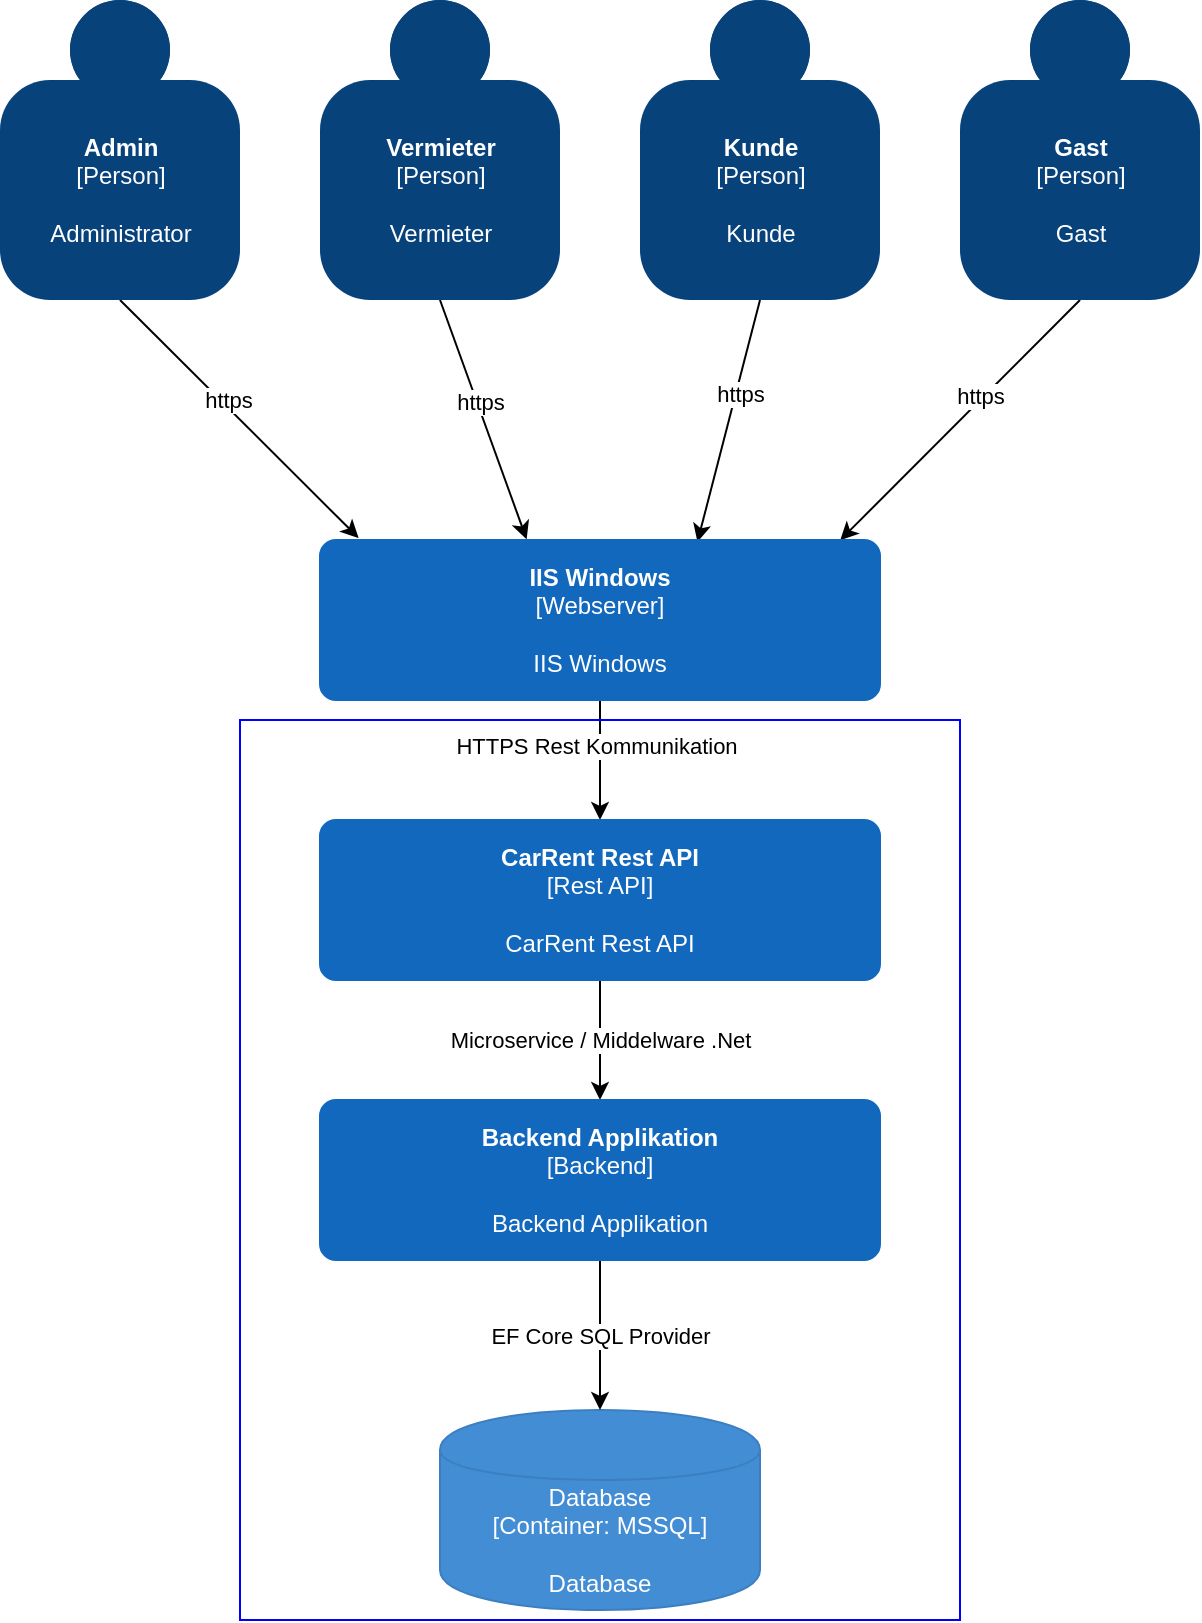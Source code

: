 <mxfile version="14.8.0" type="device" pages="2"><diagram name="Container" id="Xei_vMuEvEU8nqrqjB99"><mxGraphModel dx="1550" dy="777" grid="1" gridSize="10" guides="1" tooltips="1" connect="1" arrows="1" fold="1" page="1" pageScale="1" pageWidth="1169" pageHeight="827" math="0" shadow="0"><root><mxCell id="m2FCy_B-wcqTo34Nw7x0-0"/><mxCell id="m2FCy_B-wcqTo34Nw7x0-1" parent="m2FCy_B-wcqTo34Nw7x0-0"/><mxCell id="m2FCy_B-wcqTo34Nw7x0-2" style="edgeStyle=none;rounded=0;orthogonalLoop=1;jettySize=auto;html=1;exitX=0.5;exitY=1;exitDx=0;exitDy=0;exitPerimeter=0;entryX=0.069;entryY=-0.012;entryDx=0;entryDy=0;entryPerimeter=0;" parent="m2FCy_B-wcqTo34Nw7x0-1" source="m2FCy_B-wcqTo34Nw7x0-4" target="m2FCy_B-wcqTo34Nw7x0-16" edge="1"><mxGeometry relative="1" as="geometry"/></mxCell><mxCell id="m2FCy_B-wcqTo34Nw7x0-3" value="https" style="edgeLabel;html=1;align=center;verticalAlign=middle;resizable=0;points=[];" parent="m2FCy_B-wcqTo34Nw7x0-2" vertex="1" connectable="0"><mxGeometry x="-0.12" y="-4" relative="1" as="geometry"><mxPoint x="4.29" y="-5.28" as="offset"/></mxGeometry></mxCell><object placeholders="1" c4Name="Admin" c4Type="Person" c4Description="Administrator" label="&lt;b&gt;%c4Name%&lt;/b&gt;&lt;div&gt;[%c4Type%]&lt;/div&gt;&lt;br&gt;&lt;div&gt;%c4Description%&lt;/div&gt;" id="m2FCy_B-wcqTo34Nw7x0-4"><mxCell style="html=1;dashed=0;whitespace=wrap;fillColor=#08427b;strokeColor=none;fontColor=#ffffff;shape=mxgraph.c4.person;align=center;metaEdit=1;points=[[0.5,0,0],[1,0.5,0],[1,0.75,0],[0.75,1,0],[0.5,1,0],[0.25,1,0],[0,0.75,0],[0,0.5,0]];metaData={&quot;c4Type&quot;:{&quot;editable&quot;:false}};" parent="m2FCy_B-wcqTo34Nw7x0-1" vertex="1"><mxGeometry x="200" y="10" width="120" height="150" as="geometry"/></mxCell></object><mxCell id="m2FCy_B-wcqTo34Nw7x0-5" style="edgeStyle=none;rounded=0;orthogonalLoop=1;jettySize=auto;html=1;exitX=0.5;exitY=1;exitDx=0;exitDy=0;exitPerimeter=0;entryX=0.674;entryY=0.012;entryDx=0;entryDy=0;entryPerimeter=0;" parent="m2FCy_B-wcqTo34Nw7x0-1" source="m2FCy_B-wcqTo34Nw7x0-7" target="m2FCy_B-wcqTo34Nw7x0-16" edge="1"><mxGeometry relative="1" as="geometry"><mxPoint x="580" y="330" as="targetPoint"/><Array as="points"/></mxGeometry></mxCell><mxCell id="m2FCy_B-wcqTo34Nw7x0-6" value="https" style="edgeLabel;html=1;align=center;verticalAlign=middle;resizable=0;points=[];" parent="m2FCy_B-wcqTo34Nw7x0-5" vertex="1" connectable="0"><mxGeometry x="-0.368" y="-1" relative="1" as="geometry"><mxPoint x="1" y="9" as="offset"/></mxGeometry></mxCell><object placeholders="1" c4Name="Kunde" c4Type="Person" c4Description="Kunde" label="&lt;b&gt;%c4Name%&lt;/b&gt;&lt;div&gt;[%c4Type%]&lt;/div&gt;&lt;br&gt;&lt;div&gt;%c4Description%&lt;/div&gt;" id="m2FCy_B-wcqTo34Nw7x0-7"><mxCell style="html=1;dashed=0;whitespace=wrap;fillColor=#08427b;strokeColor=none;fontColor=#ffffff;shape=mxgraph.c4.person;align=center;metaEdit=1;points=[[0.5,0,0],[1,0.5,0],[1,0.75,0],[0.75,1,0],[0.5,1,0],[0.25,1,0],[0,0.75,0],[0,0.5,0]];metaData={&quot;c4Type&quot;:{&quot;editable&quot;:false}};" parent="m2FCy_B-wcqTo34Nw7x0-1" vertex="1"><mxGeometry x="520" y="10" width="120" height="150" as="geometry"/></mxCell></object><mxCell id="m2FCy_B-wcqTo34Nw7x0-8" style="edgeStyle=none;rounded=0;orthogonalLoop=1;jettySize=auto;html=1;exitX=0.5;exitY=1;exitDx=0;exitDy=0;exitPerimeter=0;entryX=0.369;entryY=-0.004;entryDx=0;entryDy=0;entryPerimeter=0;" parent="m2FCy_B-wcqTo34Nw7x0-1" source="m2FCy_B-wcqTo34Nw7x0-10" target="m2FCy_B-wcqTo34Nw7x0-16" edge="1"><mxGeometry relative="1" as="geometry"><mxPoint x="420" y="333" as="targetPoint"/><Array as="points"/></mxGeometry></mxCell><mxCell id="m2FCy_B-wcqTo34Nw7x0-9" value="https" style="edgeLabel;html=1;align=center;verticalAlign=middle;resizable=0;points=[];" parent="m2FCy_B-wcqTo34Nw7x0-8" vertex="1" connectable="0"><mxGeometry x="-0.092" y="1" relative="1" as="geometry"><mxPoint x="-1" y="-3" as="offset"/></mxGeometry></mxCell><object placeholders="1" c4Name="Vermieter" c4Type="Person" c4Description="Vermieter" label="&lt;b&gt;%c4Name%&lt;/b&gt;&lt;div&gt;[%c4Type%]&lt;/div&gt;&lt;br&gt;&lt;div&gt;%c4Description%&lt;/div&gt;" id="m2FCy_B-wcqTo34Nw7x0-10"><mxCell style="html=1;dashed=0;whitespace=wrap;fillColor=#08427b;strokeColor=none;fontColor=#ffffff;shape=mxgraph.c4.person;align=center;metaEdit=1;points=[[0.5,0,0],[1,0.5,0],[1,0.75,0],[0.75,1,0],[0.5,1,0],[0.25,1,0],[0,0.75,0],[0,0.5,0]];metaData={&quot;c4Type&quot;:{&quot;editable&quot;:false}};" parent="m2FCy_B-wcqTo34Nw7x0-1" vertex="1"><mxGeometry x="360" y="10" width="120" height="150" as="geometry"/></mxCell></object><mxCell id="m2FCy_B-wcqTo34Nw7x0-11" style="edgeStyle=none;rounded=0;orthogonalLoop=1;jettySize=auto;html=1;exitX=0.5;exitY=1;exitDx=0;exitDy=0;exitPerimeter=0;entryX=0.929;entryY=0.001;entryDx=0;entryDy=0;entryPerimeter=0;" parent="m2FCy_B-wcqTo34Nw7x0-1" source="m2FCy_B-wcqTo34Nw7x0-13" target="m2FCy_B-wcqTo34Nw7x0-16" edge="1"><mxGeometry relative="1" as="geometry"/></mxCell><mxCell id="m2FCy_B-wcqTo34Nw7x0-12" value="https" style="edgeLabel;html=1;align=center;verticalAlign=middle;resizable=0;points=[];" parent="m2FCy_B-wcqTo34Nw7x0-11" vertex="1" connectable="0"><mxGeometry x="-0.33" y="-1" relative="1" as="geometry"><mxPoint x="-9" y="8" as="offset"/></mxGeometry></mxCell><object placeholders="1" c4Name="Gast" c4Type="Person" c4Description="Gast" label="&lt;b&gt;%c4Name%&lt;/b&gt;&lt;div&gt;[%c4Type%]&lt;/div&gt;&lt;br&gt;&lt;div&gt;%c4Description%&lt;/div&gt;" id="m2FCy_B-wcqTo34Nw7x0-13"><mxCell style="html=1;dashed=0;whitespace=wrap;fillColor=#08427b;strokeColor=none;fontColor=#ffffff;shape=mxgraph.c4.person;align=center;metaEdit=1;points=[[0.5,0,0],[1,0.5,0],[1,0.75,0],[0.75,1,0],[0.5,1,0],[0.25,1,0],[0,0.75,0],[0,0.5,0]];metaData={&quot;c4Type&quot;:{&quot;editable&quot;:false}};" parent="m2FCy_B-wcqTo34Nw7x0-1" vertex="1"><mxGeometry x="680" y="10" width="120" height="150" as="geometry"/></mxCell></object><mxCell id="iqdtkf3ECZtfw9wwz2oA-0" style="edgeStyle=orthogonalEdgeStyle;rounded=0;orthogonalLoop=1;jettySize=auto;html=1;entryX=0.5;entryY=0;entryDx=0;entryDy=0;entryPerimeter=0;" parent="m2FCy_B-wcqTo34Nw7x0-1" source="m2FCy_B-wcqTo34Nw7x0-16" target="LR0wOOOALzMg__HeK3IG-0" edge="1"><mxGeometry relative="1" as="geometry"/></mxCell><mxCell id="iqdtkf3ECZtfw9wwz2oA-1" value="HTTPS Rest Kommunikation" style="edgeLabel;html=1;align=center;verticalAlign=middle;resizable=0;points=[];" parent="iqdtkf3ECZtfw9wwz2oA-0" vertex="1" connectable="0"><mxGeometry x="-0.255" y="-2" relative="1" as="geometry"><mxPoint as="offset"/></mxGeometry></mxCell><object c4Name="IIS Windows" c4Description="IIS Windows" label="&lt;b&gt;%c4Name%&lt;/b&gt;&lt;div&gt;[%c4Type%]&lt;/div&gt;&lt;br&gt;&lt;div&gt;%c4Description%&lt;/div&gt;" RestAPI="WebApplication" placeholders="1" c4Type="Webserver" id="m2FCy_B-wcqTo34Nw7x0-16"><mxCell style="rounded=1;whiteSpace=wrap;html=1;labelBackgroundColor=none;fillColor=#1168BD;fontColor=#ffffff;align=center;arcSize=10;strokeColor=#1168BD;metaEdit=1;metaData={&quot;c4Type&quot;:{&quot;editable&quot;:false}};points=[[0.25,0,0],[0.5,0,0],[0.75,0,0],[1,0.25,0],[1,0.5,0],[1,0.75,0],[0.75,1,0],[0.5,1,0],[0.25,1,0],[0,0.75,0],[0,0.5,0],[0,0.25,0]];" parent="m2FCy_B-wcqTo34Nw7x0-1" vertex="1"><mxGeometry x="360" y="280" width="280" height="80" as="geometry"/></mxCell></object><object placeholders="1" c4Type="Database" c4Technology="MSSQL" c4Description="Database" label="%c4Type%&lt;div&gt;[Container:&amp;nbsp;%c4Technology%]&lt;/div&gt;&lt;br&gt;&lt;div&gt;%c4Description%&lt;/div&gt;" id="m2FCy_B-wcqTo34Nw7x0-18"><mxCell style="shape=cylinder;whiteSpace=wrap;html=1;boundedLbl=1;rounded=0;labelBackgroundColor=none;fillColor=#438DD5;fontSize=12;fontColor=#ffffff;align=center;strokeColor=#3C7FC0;metaEdit=1;points=[[0.5,0,0],[1,0.25,0],[1,0.5,0],[1,0.75,0],[0.5,1,0],[0,0.75,0],[0,0.5,0],[0,0.25,0]];metaData={&quot;c4Type&quot;:{&quot;editable&quot;:false}};" parent="m2FCy_B-wcqTo34Nw7x0-1" vertex="1"><mxGeometry x="420" y="715" width="160" height="100" as="geometry"/></mxCell></object><mxCell id="iqdtkf3ECZtfw9wwz2oA-4" value="Microservice / Middelware .Net" style="edgeStyle=orthogonalEdgeStyle;rounded=0;orthogonalLoop=1;jettySize=auto;html=1;entryX=0.5;entryY=0;entryDx=0;entryDy=0;entryPerimeter=0;" parent="m2FCy_B-wcqTo34Nw7x0-1" source="LR0wOOOALzMg__HeK3IG-0" target="iqdtkf3ECZtfw9wwz2oA-2" edge="1"><mxGeometry relative="1" as="geometry"/></mxCell><object placeholders="1" c4Name="CarRent Rest API" c4Type="Rest API" c4Description="CarRent Rest API" label="&lt;b&gt;%c4Name%&lt;/b&gt;&lt;div&gt;[%c4Type%]&lt;/div&gt;&lt;br&gt;&lt;div&gt;%c4Description%&lt;/div&gt;" id="LR0wOOOALzMg__HeK3IG-0"><mxCell style="rounded=1;whiteSpace=wrap;html=1;labelBackgroundColor=none;fillColor=#1168BD;fontColor=#ffffff;align=center;arcSize=10;strokeColor=#1168BD;metaEdit=1;metaData={&quot;c4Type&quot;:{&quot;editable&quot;:false}};points=[[0.25,0,0],[0.5,0,0],[0.75,0,0],[1,0.25,0],[1,0.5,0],[1,0.75,0],[0.75,1,0],[0.5,1,0],[0.25,1,0],[0,0.75,0],[0,0.5,0],[0,0.25,0]];" parent="m2FCy_B-wcqTo34Nw7x0-1" vertex="1"><mxGeometry x="360" y="420" width="280" height="80" as="geometry"/></mxCell></object><mxCell id="iqdtkf3ECZtfw9wwz2oA-3" value="EF Core SQL Provider" style="edgeStyle=orthogonalEdgeStyle;rounded=0;orthogonalLoop=1;jettySize=auto;html=1;" parent="m2FCy_B-wcqTo34Nw7x0-1" source="iqdtkf3ECZtfw9wwz2oA-2" target="m2FCy_B-wcqTo34Nw7x0-18" edge="1"><mxGeometry relative="1" as="geometry"/></mxCell><object placeholders="1" c4Name="Backend Applikation" c4Type="Backend" c4Description="Backend Applikation" label="&lt;b&gt;%c4Name%&lt;/b&gt;&lt;div&gt;[%c4Type%]&lt;/div&gt;&lt;br&gt;&lt;div&gt;%c4Description%&lt;/div&gt;" id="iqdtkf3ECZtfw9wwz2oA-2"><mxCell style="rounded=1;whiteSpace=wrap;html=1;labelBackgroundColor=none;fillColor=#1168BD;fontColor=#ffffff;align=center;arcSize=10;strokeColor=#1168BD;metaEdit=1;metaData={&quot;c4Type&quot;:{&quot;editable&quot;:false}};points=[[0.25,0,0],[0.5,0,0],[0.75,0,0],[1,0.25,0],[1,0.5,0],[1,0.75,0],[0.75,1,0],[0.5,1,0],[0.25,1,0],[0,0.75,0],[0,0.5,0],[0,0.25,0]];" parent="m2FCy_B-wcqTo34Nw7x0-1" vertex="1"><mxGeometry x="360" y="560" width="280" height="80" as="geometry"/></mxCell></object><mxCell id="iqdtkf3ECZtfw9wwz2oA-5" value="" style="rounded=0;whiteSpace=wrap;html=1;fillColor=none;strokeColor=#0000FF;" parent="m2FCy_B-wcqTo34Nw7x0-1" vertex="1"><mxGeometry x="320" y="370" width="360" height="450" as="geometry"/></mxCell></root></mxGraphModel></diagram><diagram name="Component" id="Z8WVfOD9pPW8yoDT8nqn"><mxGraphModel dx="1550" dy="777" grid="1" gridSize="10" guides="1" tooltips="1" connect="1" arrows="1" fold="1" page="1" pageScale="1" pageWidth="1169" pageHeight="827" math="0" shadow="0"><root><mxCell id="P9d3PVxfsxtBwwCNncyn-0"/><mxCell id="P9d3PVxfsxtBwwCNncyn-1" parent="P9d3PVxfsxtBwwCNncyn-0"/><mxCell id="P9d3PVxfsxtBwwCNncyn-22" value="" style="rounded=0;whiteSpace=wrap;html=1;fillColor=none;strokeColor=#0000FF;" parent="P9d3PVxfsxtBwwCNncyn-1" vertex="1"><mxGeometry x="320" y="171" width="360" height="629" as="geometry"/></mxCell><mxCell id="P9d3PVxfsxtBwwCNncyn-14" style="edgeStyle=orthogonalEdgeStyle;rounded=0;orthogonalLoop=1;jettySize=auto;html=1;entryX=0.5;entryY=0;entryDx=0;entryDy=0;entryPerimeter=0;" parent="P9d3PVxfsxtBwwCNncyn-1" source="P9d3PVxfsxtBwwCNncyn-16" target="FLz5yx3xKgqBNFCOjgOe-3" edge="1"><mxGeometry relative="1" as="geometry"/></mxCell><mxCell id="P9d3PVxfsxtBwwCNncyn-15" value="HTTPS Rest Kommunikation" style="edgeLabel;html=1;align=center;verticalAlign=middle;resizable=0;points=[];" parent="P9d3PVxfsxtBwwCNncyn-14" vertex="1" connectable="0"><mxGeometry x="-0.255" y="-2" relative="1" as="geometry"><mxPoint as="offset"/></mxGeometry></mxCell><object c4Name="IIS Windows" c4Description="IIS Windows" label="&lt;b&gt;%c4Name%&lt;/b&gt;&lt;div&gt;[%c4Type%]&lt;/div&gt;&lt;br&gt;&lt;div&gt;%c4Description%&lt;/div&gt;" RestAPI="WebApplication" placeholders="1" c4Type="Webserver" id="P9d3PVxfsxtBwwCNncyn-16"><mxCell style="rounded=1;whiteSpace=wrap;html=1;labelBackgroundColor=none;fillColor=#1168BD;fontColor=#ffffff;align=center;arcSize=10;strokeColor=#1168BD;metaEdit=1;metaData={&quot;c4Type&quot;:{&quot;editable&quot;:false}};points=[[0.25,0,0],[0.5,0,0],[0.75,0,0],[1,0.25,0],[1,0.5,0],[1,0.75,0],[0.75,1,0],[0.5,1,0],[0.25,1,0],[0,0.75,0],[0,0.5,0],[0,0.25,0]];" parent="P9d3PVxfsxtBwwCNncyn-1" vertex="1"><mxGeometry x="360" y="40" width="280" height="80" as="geometry"/></mxCell></object><object placeholders="1" c4Type="Database" c4Technology="MSSQL" c4Description="Database" label="%c4Type%&lt;div&gt;[Container:&amp;nbsp;%c4Technology%]&lt;/div&gt;&lt;br&gt;&lt;div&gt;%c4Description%&lt;/div&gt;" id="P9d3PVxfsxtBwwCNncyn-17"><mxCell style="shape=cylinder;whiteSpace=wrap;html=1;boundedLbl=1;rounded=0;labelBackgroundColor=none;fillColor=#438DD5;fontSize=12;fontColor=#ffffff;align=center;strokeColor=#3C7FC0;metaEdit=1;points=[[0.5,0,0],[1,0.25,0],[1,0.5,0],[1,0.75,0],[0.5,1,0],[0,0.75,0],[0,0.5,0],[0,0.25,0]];metaData={&quot;c4Type&quot;:{&quot;editable&quot;:false}};" parent="P9d3PVxfsxtBwwCNncyn-1" vertex="1"><mxGeometry x="420" y="690" width="160" height="100" as="geometry"/></mxCell></object><mxCell id="P9d3PVxfsxtBwwCNncyn-18" value="" style="edgeStyle=orthogonalEdgeStyle;rounded=0;orthogonalLoop=1;jettySize=auto;html=1;entryX=0.5;entryY=0;entryDx=0;entryDy=0;entryPerimeter=0;" parent="P9d3PVxfsxtBwwCNncyn-1" source="P9d3PVxfsxtBwwCNncyn-19" target="FLz5yx3xKgqBNFCOjgOe-0" edge="1"><mxGeometry relative="1" as="geometry"/></mxCell><object placeholders="1" c4Name="Rest API" c4Type="Rest API" c4Description="Rest API" label="&lt;b&gt;%c4Name%&lt;/b&gt;&lt;div&gt;[%c4Type%]&lt;/div&gt;&lt;br&gt;&lt;div&gt;%c4Description%&lt;/div&gt;" id="P9d3PVxfsxtBwwCNncyn-19"><mxCell style="rounded=1;whiteSpace=wrap;html=1;labelBackgroundColor=none;fillColor=#1168BD;fontColor=#ffffff;align=center;arcSize=10;strokeColor=#1168BD;metaEdit=1;metaData={&quot;c4Type&quot;:{&quot;editable&quot;:false}};points=[[0.25,0,0],[0.5,0,0],[0.75,0,0],[1,0.25,0],[1,0.5,0],[1,0.75,0],[0.75,1,0],[0.5,1,0],[0.25,1,0],[0,0.75,0],[0,0.5,0],[0,0.25,0]];" parent="P9d3PVxfsxtBwwCNncyn-1" vertex="1"><mxGeometry x="360" y="340" width="280" height="70" as="geometry"/></mxCell></object><mxCell id="P9d3PVxfsxtBwwCNncyn-20" value="CRUD SQL" style="edgeStyle=orthogonalEdgeStyle;rounded=0;orthogonalLoop=1;jettySize=auto;html=1;" parent="P9d3PVxfsxtBwwCNncyn-1" source="P9d3PVxfsxtBwwCNncyn-21" target="P9d3PVxfsxtBwwCNncyn-17" edge="1"><mxGeometry relative="1" as="geometry"/></mxCell><object placeholders="1" c4Name="Entity Framework Core" c4Type="EF Framework Core MSSQL Provider " c4Description="Entity Framework Core" label="&lt;b&gt;%c4Name%&lt;/b&gt;&lt;div&gt;[%c4Type%]&lt;/div&gt;&lt;br&gt;&lt;div&gt;%c4Description%&lt;/div&gt;" id="P9d3PVxfsxtBwwCNncyn-21"><mxCell style="rounded=1;whiteSpace=wrap;html=1;labelBackgroundColor=none;fillColor=#1168BD;fontColor=#ffffff;align=center;arcSize=10;strokeColor=#1168BD;metaEdit=1;metaData={&quot;c4Type&quot;:{&quot;editable&quot;:false}};points=[[0.25,0,0],[0.5,0,0],[0.75,0,0],[1,0.25,0],[1,0.5,0],[1,0.75,0],[0.75,1,0],[0.5,1,0],[0.25,1,0],[0,0.75,0],[0,0.5,0],[0,0.25,0]];" parent="P9d3PVxfsxtBwwCNncyn-1" vertex="1"><mxGeometry x="360" y="570" width="280" height="70" as="geometry"/></mxCell></object><mxCell id="FLz5yx3xKgqBNFCOjgOe-2" style="edgeStyle=orthogonalEdgeStyle;rounded=0;orthogonalLoop=1;jettySize=auto;html=1;entryX=0.5;entryY=0;entryDx=0;entryDy=0;entryPerimeter=0;" parent="P9d3PVxfsxtBwwCNncyn-1" source="FLz5yx3xKgqBNFCOjgOe-0" target="P9d3PVxfsxtBwwCNncyn-21" edge="1"><mxGeometry relative="1" as="geometry"/></mxCell><object placeholders="1" c4Name="Repository" c4Type="Repository" c4Description="Repository" label="&lt;b&gt;%c4Name%&lt;/b&gt;&lt;div&gt;[%c4Type%]&lt;/div&gt;&lt;br&gt;&lt;div&gt;%c4Description%&lt;/div&gt;" id="FLz5yx3xKgqBNFCOjgOe-0"><mxCell style="rounded=1;whiteSpace=wrap;html=1;labelBackgroundColor=none;fillColor=#1168BD;fontColor=#ffffff;align=center;arcSize=10;strokeColor=#1168BD;metaEdit=1;metaData={&quot;c4Type&quot;:{&quot;editable&quot;:false}};points=[[0.25,0,0],[0.5,0,0],[0.75,0,0],[1,0.25,0],[1,0.5,0],[1,0.75,0],[0.75,1,0],[0.5,1,0],[0.25,1,0],[0,0.75,0],[0,0.5,0],[0,0.25,0]];" parent="P9d3PVxfsxtBwwCNncyn-1" vertex="1"><mxGeometry x="400" y="460" width="200" height="60" as="geometry"/></mxCell></object><mxCell id="FLz5yx3xKgqBNFCOjgOe-4" style="edgeStyle=orthogonalEdgeStyle;rounded=0;orthogonalLoop=1;jettySize=auto;html=1;entryX=0.5;entryY=0;entryDx=0;entryDy=0;entryPerimeter=0;" parent="P9d3PVxfsxtBwwCNncyn-1" source="FLz5yx3xKgqBNFCOjgOe-3" target="P9d3PVxfsxtBwwCNncyn-19" edge="1"><mxGeometry relative="1" as="geometry"/></mxCell><object placeholders="1" c4Name="Rest API Key" c4Type="Rest API Key" c4Description="Rest API Key" label="&lt;b&gt;%c4Name%&lt;/b&gt;&lt;div&gt;[%c4Type%]&lt;/div&gt;&lt;br&gt;&lt;div&gt;%c4Description%&lt;/div&gt;" id="FLz5yx3xKgqBNFCOjgOe-3"><mxCell style="rounded=1;whiteSpace=wrap;html=1;labelBackgroundColor=none;fillColor=#1168BD;fontColor=#ffffff;align=center;arcSize=10;strokeColor=#1168BD;metaEdit=1;metaData={&quot;c4Type&quot;:{&quot;editable&quot;:false}};points=[[0.25,0,0],[0.5,0,0],[0.75,0,0],[1,0.25,0],[1,0.5,0],[1,0.75,0],[0.75,1,0],[0.5,1,0],[0.25,1,0],[0,0.75,0],[0,0.5,0],[0,0.25,0]];" parent="P9d3PVxfsxtBwwCNncyn-1" vertex="1"><mxGeometry x="360" y="210" width="280" height="70" as="geometry"/></mxCell></object></root></mxGraphModel></diagram></mxfile>